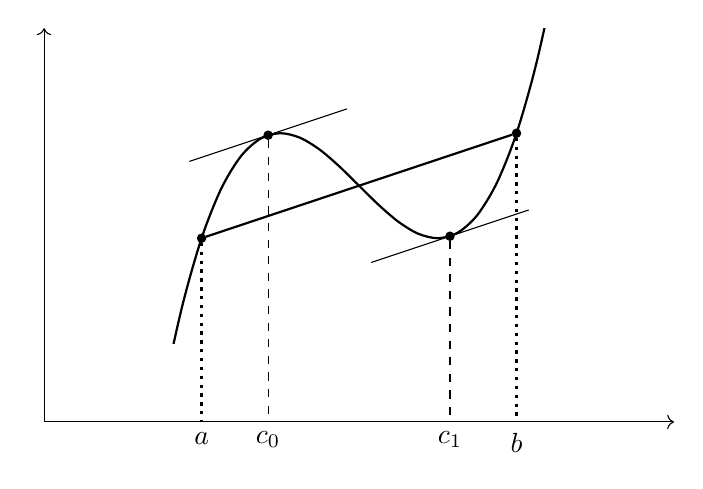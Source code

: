\tikzset{point/.style={circle,draw=black,inner sep=0pt,minimum size=3pt}}
\begin{tikzpicture}
    \begin{scope}
    \clip (-3,-2) rectangle (3,2);
    \draw[thick,smooth,domain=-3:3] plot (\x,{\x^3/3 - \x});
    \end{scope}
    \node[point,fill=black] (a) at (-2,-2/3) {};
    \node[point,fill=black] (b) at (2,2/3) {};
    \draw[thick] (a) -- (b);
    \coordinate (origin) at (-4,-3);
    \coordinate (topright) at (4,2);
    \draw[<->] (topright -| origin) -- (origin) -- (origin -| topright);
    \draw[dotted,very thick] (a) -- (a|-origin) node[below] {$a$};
    \draw[dotted,very thick] (b) -- (b|-origin) node[below] {$b$};

    \node[point,fill=black] (c0) at ({-2/sqrt(3)},{(1/3)*(-2/sqrt(3))^3+2/sqrt(3)}) {};
    \draw (c0) +(-1,-1/3) -- +(1,1/3);
    \node[point,fill=black] (c1) at ({2/sqrt(3)},{(1/3)*(2/sqrt(3))^3-2/sqrt(3)}) {};
    \draw (c1) +(-1,-1/3) -- +(1,1/3);
    \draw[dashed] (c0) -- (c0 |- origin) node[below]{$c_0$};
    \draw[dashed] (c1) -- (c1 |- origin) node[below]{$c_1$};
\end{tikzpicture}